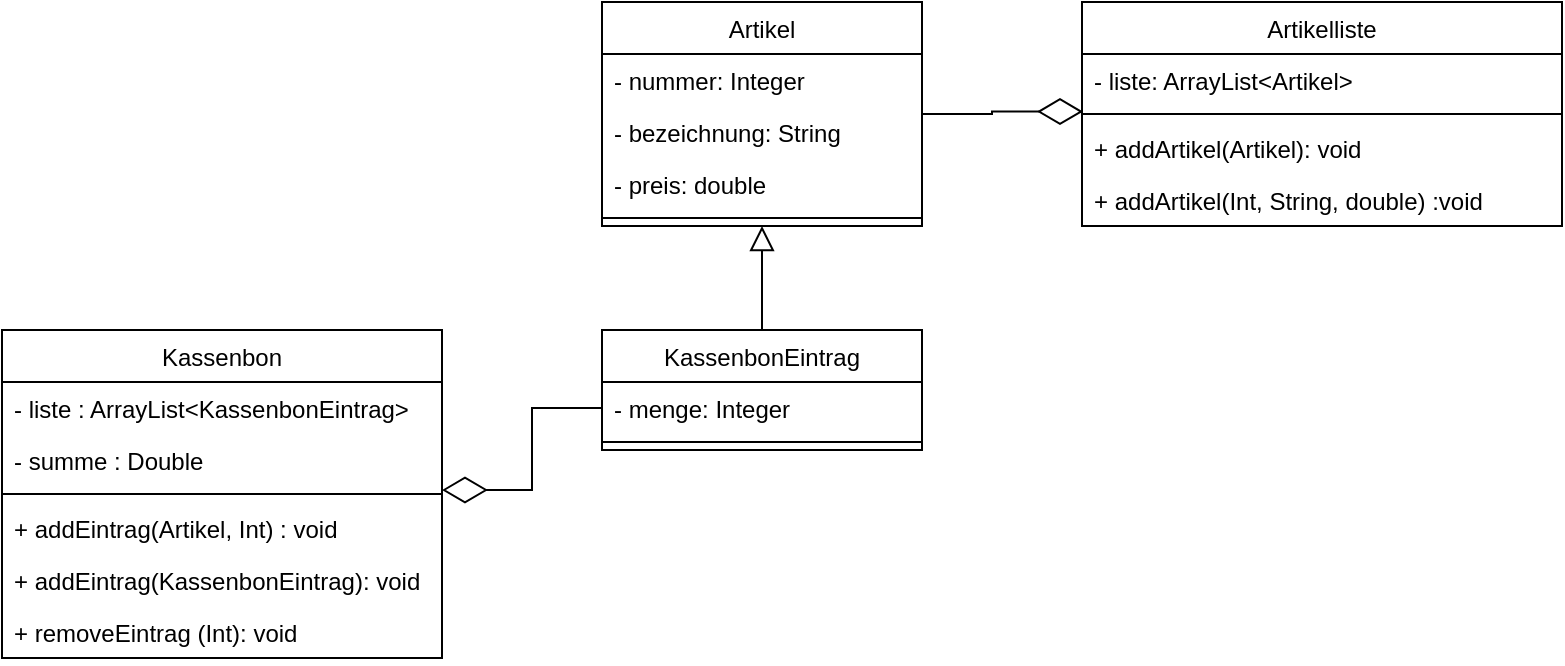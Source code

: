 <mxfile version="15.1.3" type="device"><diagram id="ehIplkP4xMs6b4r3_etM" name="Seite-1"><mxGraphModel dx="1038" dy="599" grid="1" gridSize="10" guides="1" tooltips="1" connect="1" arrows="1" fold="1" page="1" pageScale="1" pageWidth="827" pageHeight="1169" math="0" shadow="0"><root><mxCell id="0"/><mxCell id="1" parent="0"/><mxCell id="4rROHD54Md-fvwrzXxSv-1" value="Kassenbon" style="swimlane;fontStyle=0;childLayout=stackLayout;horizontal=1;startSize=26;fillColor=none;horizontalStack=0;resizeParent=1;resizeParentMax=0;resizeLast=0;collapsible=1;marginBottom=0;" vertex="1" parent="1"><mxGeometry x="20" y="204" width="220" height="164" as="geometry"/></mxCell><mxCell id="4rROHD54Md-fvwrzXxSv-2" value="- liste : ArrayList&lt;KassenbonEintrag&gt;" style="text;strokeColor=none;fillColor=none;align=left;verticalAlign=top;spacingLeft=4;spacingRight=4;overflow=hidden;rotatable=0;points=[[0,0.5],[1,0.5]];portConstraint=eastwest;" vertex="1" parent="4rROHD54Md-fvwrzXxSv-1"><mxGeometry y="26" width="220" height="26" as="geometry"/></mxCell><mxCell id="4rROHD54Md-fvwrzXxSv-3" value="- summe : Double" style="text;strokeColor=none;fillColor=none;align=left;verticalAlign=top;spacingLeft=4;spacingRight=4;overflow=hidden;rotatable=0;points=[[0,0.5],[1,0.5]];portConstraint=eastwest;" vertex="1" parent="4rROHD54Md-fvwrzXxSv-1"><mxGeometry y="52" width="220" height="26" as="geometry"/></mxCell><mxCell id="4rROHD54Md-fvwrzXxSv-18" value="" style="line;strokeWidth=1;fillColor=none;align=left;verticalAlign=middle;spacingTop=-1;spacingLeft=3;spacingRight=3;rotatable=0;labelPosition=right;points=[];portConstraint=eastwest;" vertex="1" parent="4rROHD54Md-fvwrzXxSv-1"><mxGeometry y="78" width="220" height="8" as="geometry"/></mxCell><mxCell id="4rROHD54Md-fvwrzXxSv-19" value="+ addEintrag(Artikel, Int) : void" style="text;strokeColor=none;fillColor=none;align=left;verticalAlign=top;spacingLeft=4;spacingRight=4;overflow=hidden;rotatable=0;points=[[0,0.5],[1,0.5]];portConstraint=eastwest;" vertex="1" parent="4rROHD54Md-fvwrzXxSv-1"><mxGeometry y="86" width="220" height="26" as="geometry"/></mxCell><mxCell id="4rROHD54Md-fvwrzXxSv-21" value="+ addEintrag(KassenbonEintrag): void" style="text;strokeColor=none;fillColor=none;align=left;verticalAlign=top;spacingLeft=4;spacingRight=4;overflow=hidden;rotatable=0;points=[[0,0.5],[1,0.5]];portConstraint=eastwest;" vertex="1" parent="4rROHD54Md-fvwrzXxSv-1"><mxGeometry y="112" width="220" height="26" as="geometry"/></mxCell><mxCell id="4rROHD54Md-fvwrzXxSv-22" value="+ removeEintrag (Int): void" style="text;strokeColor=none;fillColor=none;align=left;verticalAlign=top;spacingLeft=4;spacingRight=4;overflow=hidden;rotatable=0;points=[[0,0.5],[1,0.5]];portConstraint=eastwest;" vertex="1" parent="4rROHD54Md-fvwrzXxSv-1"><mxGeometry y="138" width="220" height="26" as="geometry"/></mxCell><mxCell id="4rROHD54Md-fvwrzXxSv-25" style="edgeStyle=orthogonalEdgeStyle;rounded=0;orthogonalLoop=1;jettySize=auto;html=1;exitX=0.5;exitY=0;exitDx=0;exitDy=0;entryX=0.5;entryY=1;entryDx=0;entryDy=0;endArrow=block;endFill=0;strokeWidth=1;endSize=10;startSize=1;" edge="1" parent="1" source="4rROHD54Md-fvwrzXxSv-5" target="4rROHD54Md-fvwrzXxSv-9"><mxGeometry relative="1" as="geometry"/></mxCell><mxCell id="4rROHD54Md-fvwrzXxSv-5" value="KassenbonEintrag" style="swimlane;fontStyle=0;childLayout=stackLayout;horizontal=1;startSize=26;fillColor=none;horizontalStack=0;resizeParent=1;resizeParentMax=0;resizeLast=0;collapsible=1;marginBottom=0;" vertex="1" parent="1"><mxGeometry x="320" y="204" width="160" height="60" as="geometry"/></mxCell><mxCell id="4rROHD54Md-fvwrzXxSv-6" value="- menge: Integer" style="text;strokeColor=none;fillColor=none;align=left;verticalAlign=top;spacingLeft=4;spacingRight=4;overflow=hidden;rotatable=0;points=[[0,0.5],[1,0.5]];portConstraint=eastwest;" vertex="1" parent="4rROHD54Md-fvwrzXxSv-5"><mxGeometry y="26" width="160" height="26" as="geometry"/></mxCell><mxCell id="4rROHD54Md-fvwrzXxSv-24" value="" style="line;strokeWidth=1;fillColor=none;align=left;verticalAlign=middle;spacingTop=-1;spacingLeft=3;spacingRight=3;rotatable=0;labelPosition=right;points=[];portConstraint=eastwest;" vertex="1" parent="4rROHD54Md-fvwrzXxSv-5"><mxGeometry y="52" width="160" height="8" as="geometry"/></mxCell><mxCell id="4rROHD54Md-fvwrzXxSv-31" style="edgeStyle=orthogonalEdgeStyle;rounded=0;orthogonalLoop=1;jettySize=auto;html=1;entryX=0.002;entryY=1.108;entryDx=0;entryDy=0;entryPerimeter=0;endArrow=diamondThin;endFill=0;startSize=1;endSize=20;strokeWidth=1;" edge="1" parent="1" source="4rROHD54Md-fvwrzXxSv-9" target="4rROHD54Md-fvwrzXxSv-14"><mxGeometry relative="1" as="geometry"/></mxCell><mxCell id="4rROHD54Md-fvwrzXxSv-9" value="Artikel" style="swimlane;fontStyle=0;childLayout=stackLayout;horizontal=1;startSize=26;fillColor=none;horizontalStack=0;resizeParent=1;resizeParentMax=0;resizeLast=0;collapsible=1;marginBottom=0;" vertex="1" parent="1"><mxGeometry x="320" y="40" width="160" height="112" as="geometry"/></mxCell><mxCell id="4rROHD54Md-fvwrzXxSv-10" value="- nummer: Integer" style="text;strokeColor=none;fillColor=none;align=left;verticalAlign=top;spacingLeft=4;spacingRight=4;overflow=hidden;rotatable=0;points=[[0,0.5],[1,0.5]];portConstraint=eastwest;" vertex="1" parent="4rROHD54Md-fvwrzXxSv-9"><mxGeometry y="26" width="160" height="26" as="geometry"/></mxCell><mxCell id="4rROHD54Md-fvwrzXxSv-11" value="- bezeichnung: String" style="text;strokeColor=none;fillColor=none;align=left;verticalAlign=top;spacingLeft=4;spacingRight=4;overflow=hidden;rotatable=0;points=[[0,0.5],[1,0.5]];portConstraint=eastwest;" vertex="1" parent="4rROHD54Md-fvwrzXxSv-9"><mxGeometry y="52" width="160" height="26" as="geometry"/></mxCell><mxCell id="4rROHD54Md-fvwrzXxSv-12" value="- preis: double" style="text;strokeColor=none;fillColor=none;align=left;verticalAlign=top;spacingLeft=4;spacingRight=4;overflow=hidden;rotatable=0;points=[[0,0.5],[1,0.5]];portConstraint=eastwest;" vertex="1" parent="4rROHD54Md-fvwrzXxSv-9"><mxGeometry y="78" width="160" height="26" as="geometry"/></mxCell><mxCell id="4rROHD54Md-fvwrzXxSv-23" value="" style="line;strokeWidth=1;fillColor=none;align=left;verticalAlign=middle;spacingTop=-1;spacingLeft=3;spacingRight=3;rotatable=0;labelPosition=right;points=[];portConstraint=eastwest;" vertex="1" parent="4rROHD54Md-fvwrzXxSv-9"><mxGeometry y="104" width="160" height="8" as="geometry"/></mxCell><mxCell id="4rROHD54Md-fvwrzXxSv-13" value="Artikelliste" style="swimlane;fontStyle=0;childLayout=stackLayout;horizontal=1;startSize=26;fillColor=none;horizontalStack=0;resizeParent=1;resizeParentMax=0;resizeLast=0;collapsible=1;marginBottom=0;" vertex="1" parent="1"><mxGeometry x="560" y="40" width="240" height="112" as="geometry"/></mxCell><mxCell id="4rROHD54Md-fvwrzXxSv-14" value="- liste: ArrayList&lt;Artikel&gt;" style="text;strokeColor=none;fillColor=none;align=left;verticalAlign=top;spacingLeft=4;spacingRight=4;overflow=hidden;rotatable=0;points=[[0,0.5],[1,0.5]];portConstraint=eastwest;" vertex="1" parent="4rROHD54Md-fvwrzXxSv-13"><mxGeometry y="26" width="240" height="26" as="geometry"/></mxCell><mxCell id="4rROHD54Md-fvwrzXxSv-26" value="" style="line;strokeWidth=1;fillColor=none;align=left;verticalAlign=middle;spacingTop=-1;spacingLeft=3;spacingRight=3;rotatable=0;labelPosition=right;points=[];portConstraint=eastwest;" vertex="1" parent="4rROHD54Md-fvwrzXxSv-13"><mxGeometry y="52" width="240" height="8" as="geometry"/></mxCell><mxCell id="4rROHD54Md-fvwrzXxSv-28" value="+ addArtikel(Artikel): void" style="text;strokeColor=none;fillColor=none;align=left;verticalAlign=top;spacingLeft=4;spacingRight=4;overflow=hidden;rotatable=0;points=[[0,0.5],[1,0.5]];portConstraint=eastwest;" vertex="1" parent="4rROHD54Md-fvwrzXxSv-13"><mxGeometry y="60" width="240" height="26" as="geometry"/></mxCell><mxCell id="4rROHD54Md-fvwrzXxSv-29" value="+ addArtikel(Int, String, double) :void" style="text;strokeColor=none;fillColor=none;align=left;verticalAlign=top;spacingLeft=4;spacingRight=4;overflow=hidden;rotatable=0;points=[[0,0.5],[1,0.5]];portConstraint=eastwest;" vertex="1" parent="4rROHD54Md-fvwrzXxSv-13"><mxGeometry y="86" width="240" height="26" as="geometry"/></mxCell><mxCell id="4rROHD54Md-fvwrzXxSv-30" style="edgeStyle=orthogonalEdgeStyle;rounded=0;orthogonalLoop=1;jettySize=auto;html=1;entryX=1;entryY=0.25;entryDx=0;entryDy=0;entryPerimeter=0;endArrow=diamondThin;endFill=0;startSize=1;endSize=20;strokeWidth=1;" edge="1" parent="1" source="4rROHD54Md-fvwrzXxSv-6" target="4rROHD54Md-fvwrzXxSv-18"><mxGeometry relative="1" as="geometry"/></mxCell></root></mxGraphModel></diagram></mxfile>